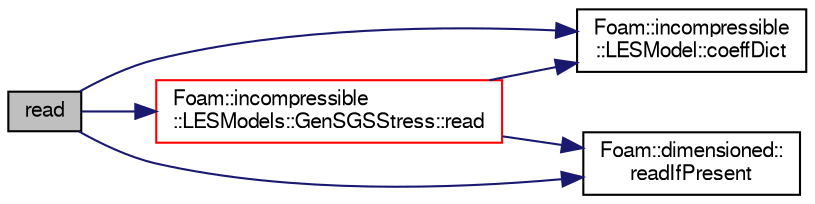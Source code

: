 digraph "read"
{
  bgcolor="transparent";
  edge [fontname="FreeSans",fontsize="10",labelfontname="FreeSans",labelfontsize="10"];
  node [fontname="FreeSans",fontsize="10",shape=record];
  rankdir="LR";
  Node872 [label="read",height=0.2,width=0.4,color="black", fillcolor="grey75", style="filled", fontcolor="black"];
  Node872 -> Node873 [color="midnightblue",fontsize="10",style="solid",fontname="FreeSans"];
  Node873 [label="Foam::incompressible\l::LESModel::coeffDict",height=0.2,width=0.4,color="black",URL="$a30874.html#a200eb13d75fb73a9827b5f5c754e027f",tooltip="Const access to the coefficients dictionary,. "];
  Node872 -> Node874 [color="midnightblue",fontsize="10",style="solid",fontname="FreeSans"];
  Node874 [label="Foam::incompressible\l::LESModels::GenSGSStress::read",height=0.2,width=0.4,color="red",URL="$a30850.html#af816873151ddb0126e98bb2f914d8ed5",tooltip="Read LESProperties dictionary. "];
  Node874 -> Node1214 [color="midnightblue",fontsize="10",style="solid",fontname="FreeSans"];
  Node1214 [label="Foam::dimensioned::\lreadIfPresent",height=0.2,width=0.4,color="black",URL="$a26366.html#ae9908fe8be8b23b418bf2ae8987b9abd",tooltip="Update the value of dimensioned<Type> if found in the dictionary. "];
  Node874 -> Node873 [color="midnightblue",fontsize="10",style="solid",fontname="FreeSans"];
  Node872 -> Node1214 [color="midnightblue",fontsize="10",style="solid",fontname="FreeSans"];
}
